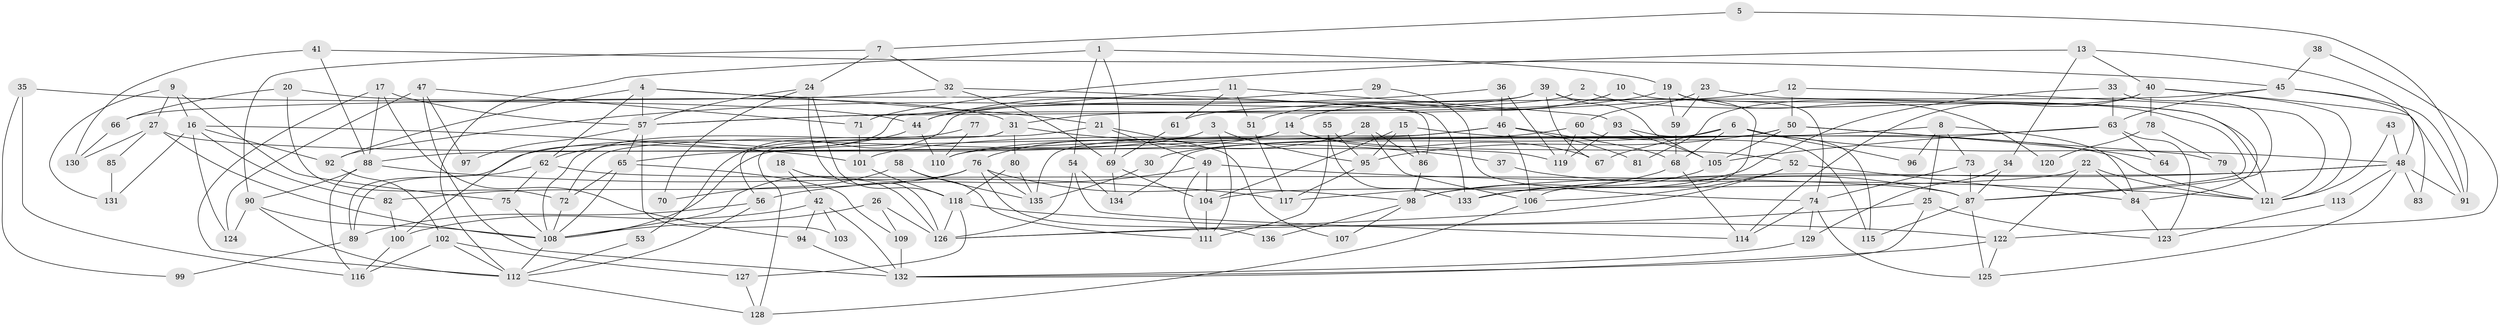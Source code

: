 // Generated by graph-tools (version 1.1) at 2025/11/02/27/25 16:11:19]
// undirected, 136 vertices, 272 edges
graph export_dot {
graph [start="1"]
  node [color=gray90,style=filled];
  1;
  2;
  3;
  4;
  5;
  6;
  7;
  8;
  9;
  10;
  11;
  12;
  13;
  14;
  15;
  16;
  17;
  18;
  19;
  20;
  21;
  22;
  23;
  24;
  25;
  26;
  27;
  28;
  29;
  30;
  31;
  32;
  33;
  34;
  35;
  36;
  37;
  38;
  39;
  40;
  41;
  42;
  43;
  44;
  45;
  46;
  47;
  48;
  49;
  50;
  51;
  52;
  53;
  54;
  55;
  56;
  57;
  58;
  59;
  60;
  61;
  62;
  63;
  64;
  65;
  66;
  67;
  68;
  69;
  70;
  71;
  72;
  73;
  74;
  75;
  76;
  77;
  78;
  79;
  80;
  81;
  82;
  83;
  84;
  85;
  86;
  87;
  88;
  89;
  90;
  91;
  92;
  93;
  94;
  95;
  96;
  97;
  98;
  99;
  100;
  101;
  102;
  103;
  104;
  105;
  106;
  107;
  108;
  109;
  110;
  111;
  112;
  113;
  114;
  115;
  116;
  117;
  118;
  119;
  120;
  121;
  122;
  123;
  124;
  125;
  126;
  127;
  128;
  129;
  130;
  131;
  132;
  133;
  134;
  135;
  136;
  1 -- 112;
  1 -- 54;
  1 -- 19;
  1 -- 69;
  2 -- 57;
  2 -- 87;
  3 -- 111;
  3 -- 65;
  3 -- 95;
  4 -- 86;
  4 -- 57;
  4 -- 21;
  4 -- 62;
  4 -- 92;
  5 -- 7;
  5 -- 91;
  6 -- 48;
  6 -- 67;
  6 -- 30;
  6 -- 68;
  6 -- 96;
  7 -- 90;
  7 -- 24;
  7 -- 32;
  8 -- 25;
  8 -- 84;
  8 -- 73;
  8 -- 96;
  8 -- 110;
  9 -- 75;
  9 -- 27;
  9 -- 16;
  9 -- 131;
  10 -- 14;
  10 -- 51;
  10 -- 121;
  11 -- 61;
  11 -- 100;
  11 -- 51;
  11 -- 93;
  12 -- 121;
  12 -- 50;
  12 -- 57;
  13 -- 48;
  13 -- 71;
  13 -- 34;
  13 -- 40;
  14 -- 88;
  14 -- 52;
  14 -- 67;
  14 -- 89;
  15 -- 95;
  15 -- 121;
  15 -- 86;
  15 -- 104;
  16 -- 101;
  16 -- 82;
  16 -- 92;
  16 -- 124;
  16 -- 131;
  17 -- 88;
  17 -- 57;
  17 -- 94;
  17 -- 112;
  18 -- 42;
  18 -- 126;
  19 -- 74;
  19 -- 31;
  19 -- 59;
  19 -- 120;
  20 -- 31;
  20 -- 72;
  20 -- 66;
  21 -- 49;
  21 -- 72;
  21 -- 107;
  22 -- 121;
  22 -- 84;
  22 -- 104;
  22 -- 122;
  23 -- 59;
  23 -- 60;
  23 -- 84;
  24 -- 118;
  24 -- 126;
  24 -- 57;
  24 -- 70;
  25 -- 132;
  25 -- 126;
  25 -- 123;
  26 -- 126;
  26 -- 108;
  26 -- 109;
  27 -- 108;
  27 -- 119;
  27 -- 85;
  27 -- 130;
  28 -- 86;
  28 -- 76;
  28 -- 106;
  29 -- 74;
  29 -- 44;
  30 -- 135;
  31 -- 56;
  31 -- 37;
  31 -- 80;
  31 -- 128;
  32 -- 69;
  32 -- 66;
  32 -- 133;
  33 -- 63;
  33 -- 98;
  33 -- 87;
  34 -- 87;
  34 -- 129;
  35 -- 116;
  35 -- 44;
  35 -- 99;
  36 -- 46;
  36 -- 92;
  36 -- 119;
  37 -- 87;
  38 -- 45;
  38 -- 122;
  39 -- 44;
  39 -- 106;
  39 -- 53;
  39 -- 67;
  39 -- 105;
  40 -- 121;
  40 -- 78;
  40 -- 81;
  40 -- 91;
  40 -- 114;
  41 -- 88;
  41 -- 130;
  41 -- 45;
  42 -- 132;
  42 -- 94;
  42 -- 100;
  42 -- 103;
  43 -- 121;
  43 -- 48;
  44 -- 62;
  44 -- 110;
  45 -- 63;
  45 -- 61;
  45 -- 83;
  45 -- 91;
  46 -- 106;
  46 -- 68;
  46 -- 81;
  46 -- 110;
  46 -- 135;
  47 -- 124;
  47 -- 132;
  47 -- 71;
  47 -- 97;
  48 -- 91;
  48 -- 133;
  48 -- 83;
  48 -- 98;
  48 -- 113;
  48 -- 125;
  49 -- 56;
  49 -- 104;
  49 -- 111;
  49 -- 121;
  50 -- 95;
  50 -- 105;
  50 -- 64;
  50 -- 79;
  50 -- 134;
  51 -- 117;
  52 -- 106;
  52 -- 126;
  52 -- 84;
  53 -- 112;
  54 -- 134;
  54 -- 114;
  54 -- 126;
  55 -- 111;
  55 -- 133;
  55 -- 95;
  56 -- 112;
  56 -- 89;
  57 -- 65;
  57 -- 97;
  57 -- 103;
  58 -- 111;
  58 -- 135;
  58 -- 70;
  59 -- 68;
  60 -- 119;
  60 -- 115;
  60 -- 101;
  61 -- 69;
  62 -- 87;
  62 -- 75;
  62 -- 89;
  63 -- 123;
  63 -- 108;
  63 -- 64;
  63 -- 105;
  65 -- 108;
  65 -- 72;
  65 -- 109;
  66 -- 130;
  68 -- 114;
  68 -- 117;
  69 -- 104;
  69 -- 134;
  71 -- 101;
  72 -- 108;
  73 -- 87;
  73 -- 74;
  74 -- 129;
  74 -- 114;
  74 -- 125;
  75 -- 108;
  76 -- 135;
  76 -- 108;
  76 -- 82;
  76 -- 98;
  76 -- 136;
  77 -- 110;
  77 -- 108;
  78 -- 79;
  78 -- 120;
  79 -- 121;
  80 -- 118;
  80 -- 135;
  82 -- 100;
  84 -- 123;
  85 -- 131;
  86 -- 98;
  87 -- 125;
  87 -- 115;
  88 -- 116;
  88 -- 117;
  88 -- 90;
  89 -- 99;
  90 -- 112;
  90 -- 108;
  90 -- 124;
  92 -- 102;
  93 -- 105;
  93 -- 115;
  93 -- 119;
  94 -- 132;
  95 -- 117;
  98 -- 107;
  98 -- 136;
  100 -- 116;
  101 -- 118;
  102 -- 112;
  102 -- 116;
  102 -- 127;
  104 -- 111;
  105 -- 133;
  106 -- 128;
  108 -- 112;
  109 -- 132;
  112 -- 128;
  113 -- 123;
  118 -- 122;
  118 -- 127;
  118 -- 126;
  122 -- 125;
  122 -- 132;
  127 -- 128;
  129 -- 132;
}
